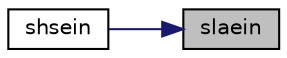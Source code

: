 digraph "slaein"
{
 // LATEX_PDF_SIZE
  edge [fontname="Helvetica",fontsize="10",labelfontname="Helvetica",labelfontsize="10"];
  node [fontname="Helvetica",fontsize="10",shape=record];
  rankdir="RL";
  Node1 [label="slaein",height=0.2,width=0.4,color="black", fillcolor="grey75", style="filled", fontcolor="black",tooltip="SLAEIN computes a specified right or left eigenvector of an upper Hessenberg matrix by inverse iterat..."];
  Node1 -> Node2 [dir="back",color="midnightblue",fontsize="10",style="solid",fontname="Helvetica"];
  Node2 [label="shsein",height=0.2,width=0.4,color="black", fillcolor="white", style="filled",URL="$shsein_8f.html#afeb8d3b5107a64ac1edb3f9d2925435f",tooltip="SHSEIN"];
}
